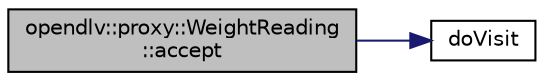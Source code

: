 digraph "opendlv::proxy::WeightReading::accept"
{
 // LATEX_PDF_SIZE
  edge [fontname="Helvetica",fontsize="10",labelfontname="Helvetica",labelfontsize="10"];
  node [fontname="Helvetica",fontsize="10",shape=record];
  rankdir="LR";
  Node1 [label="opendlv::proxy::WeightReading\l::accept",height=0.2,width=0.4,color="black", fillcolor="grey75", style="filled", fontcolor="black",tooltip=" "];
  Node1 -> Node2 [color="midnightblue",fontsize="10",style="solid",fontname="Helvetica"];
  Node2 [label="doVisit",height=0.2,width=0.4,color="black", fillcolor="white", style="filled",URL="$opendlv-standard-message-set_8hpp.html#a51df6099bbb5cf8ad95fc798d3010b4c",tooltip=" "];
}
